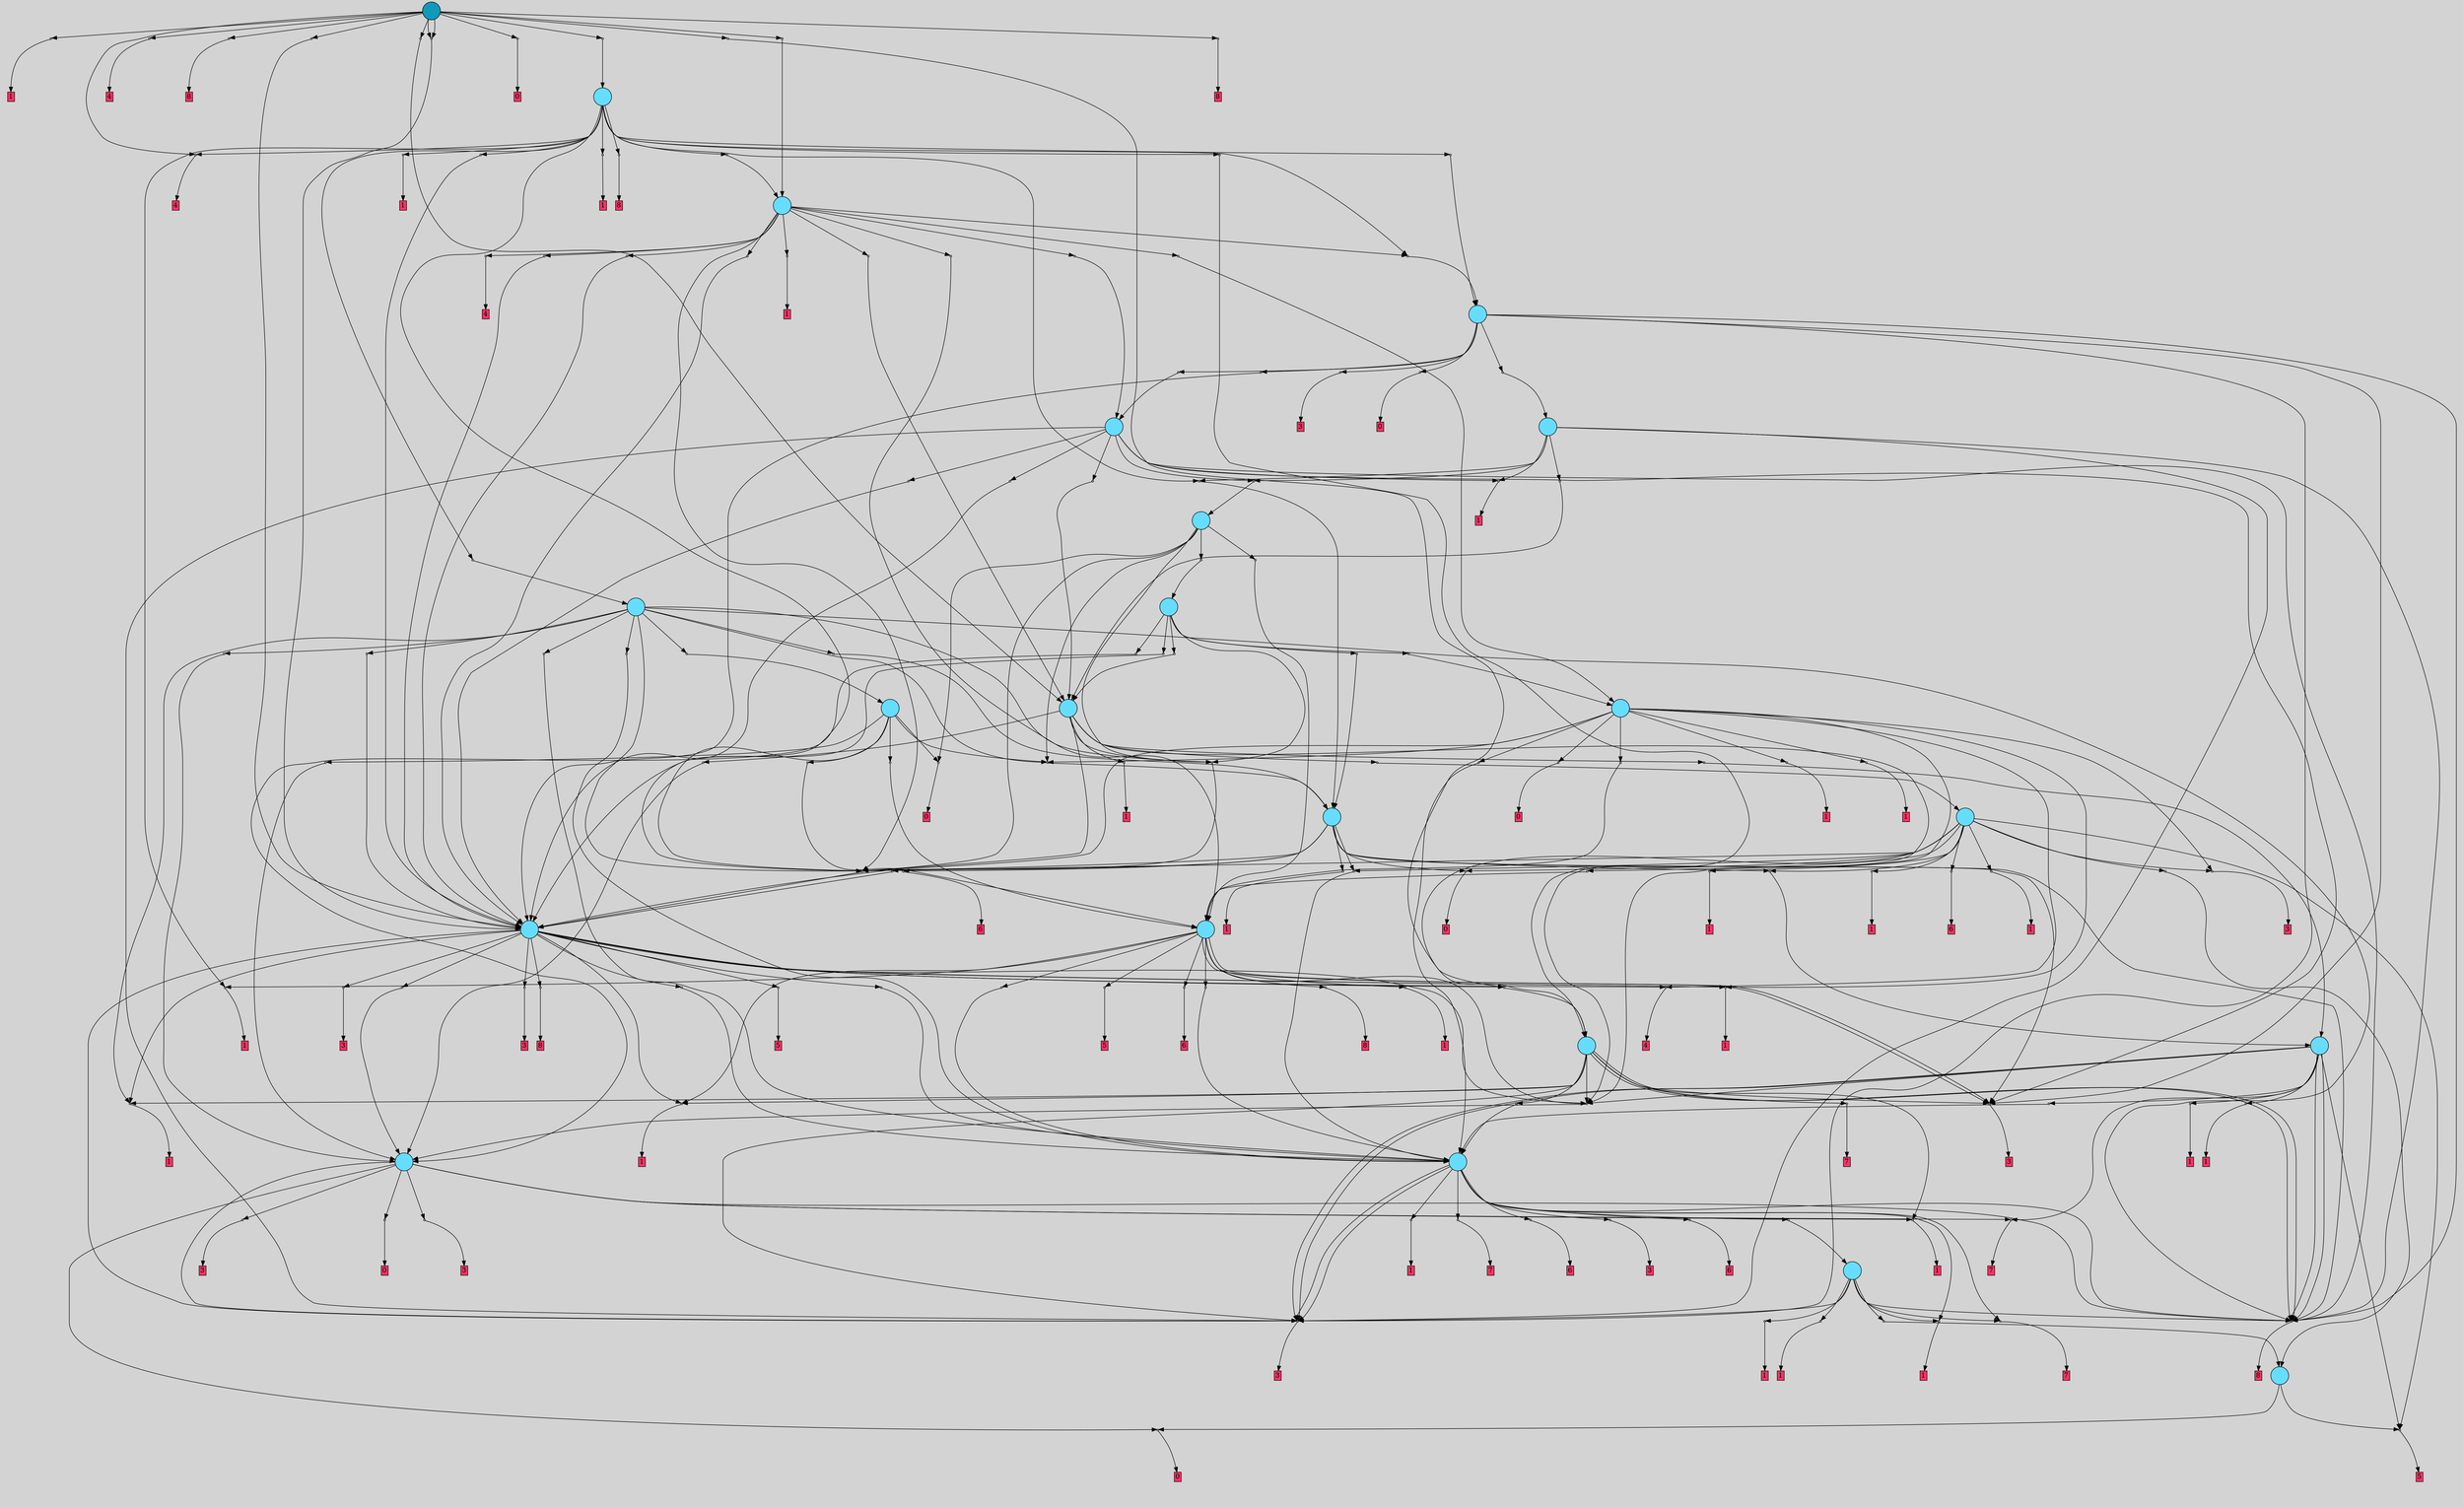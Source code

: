 // File exported with GEGELATI v1.3.1
// On the 2024-07-13 19:12:41
// With the MARL::MarlTPGGraphDotExporter
digraph{
	graph[pad = "0.212, 0.055" bgcolor = lightgray]
	node[shape=circle style = filled label = ""]
		T127 [fillcolor="#66ddff"]
		T748 [fillcolor="#66ddff"]
		T769 [fillcolor="#66ddff"]
		T793 [fillcolor="#66ddff"]
		T804 [fillcolor="#66ddff"]
		T813 [fillcolor="#66ddff"]
		T853 [fillcolor="#66ddff"]
		T870 [fillcolor="#66ddff"]
		T913 [fillcolor="#66ddff"]
		T948 [fillcolor="#66ddff"]
		T978 [fillcolor="#66ddff"]
		T984 [fillcolor="#66ddff"]
		T1016 [fillcolor="#66ddff"]
		T1029 [fillcolor="#66ddff"]
		T1044 [fillcolor="#66ddff"]
		T1056 [fillcolor="#66ddff"]
		T1106 [fillcolor="#66ddff"]
		T1109 [fillcolor="#66ddff"]
		T1211 [fillcolor="#66ddff"]
		T1430 [fillcolor="#66ddff"]
		T1553 [fillcolor="#66ddff"]
		T1591 [fillcolor="#1199bb"]
		P26684 [fillcolor="#cccccc" shape=point] //
		I26684 [shape=box style=invis label="1|6&2|5#0|2&#92;n2|7&3|5#0|3&#92;n3|2&4|7#0|5&#92;n6|5&1|0#4|6&#92;n0|4&4|5#3|0&#92;n1|1&3|4#0|4&#92;n0|6&3|4#1|4&#92;n"]
		P26684 -> I26684[style=invis]
		A13916 [fillcolor="#ff3366" shape=box margin=0.03 width=0 height=0 label="0"]
		T127 -> P26684 -> A13916
		P26685 [fillcolor="#cccccc" shape=point] //
		I26685 [shape=box style=invis label="6|2&4|0#1|0&#92;n4|7&3|3#2|3&#92;n3|0&3|5#1|2&#92;n0|2&1|2#3|0&#92;n3|7&0|2#4|4&#92;n7|0&1|1#4|3&#92;n0|7&3|5#4|1&#92;n"]
		P26685 -> I26685[style=invis]
		A13917 [fillcolor="#ff3366" shape=box margin=0.03 width=0 height=0 label="5"]
		T127 -> P26685 -> A13917
		P26686 [fillcolor="#cccccc" shape=point] //
		I26686 [shape=box style=invis label="8|3&4|1#2|3&#92;n7|7&4|7#0|2&#92;n1|5&1|6#1|4&#92;n4|7&0|2#3|6&#92;n6|6&2|6#2|4&#92;n3|6&3|4#2|2&#92;n1|0&1|7#1|6&#92;n3|3&0|1#1|3&#92;n"]
		P26686 -> I26686[style=invis]
		A13918 [fillcolor="#ff3366" shape=box margin=0.03 width=0 height=0 label="7"]
		T748 -> P26686 -> A13918
		P26687 [fillcolor="#cccccc" shape=point] //
		I26687 [shape=box style=invis label="8|7&2|4#3|7&#92;n5|7&4|1#4|2&#92;n7|2&4|1#4|4&#92;n8|1&1|2#3|4&#92;n4|5&0|1#3|4&#92;n8|0&2|1#3|6&#92;n5|3&3|1#0|7&#92;n5|3&3|0#0|4&#92;n8|4&2|5#4|1&#92;n"]
		P26687 -> I26687[style=invis]
		A13919 [fillcolor="#ff3366" shape=box margin=0.03 width=0 height=0 label="8"]
		T748 -> P26687 -> A13919
		T748 -> P26684
		P26688 [fillcolor="#cccccc" shape=point] //
		I26688 [shape=box style=invis label="2|4&1|2#2|0&#92;n8|4&0|2#2|7&#92;n6|0&2|0#3|7&#92;n3|1&4|5#4|4&#92;n4|3&1|6#3|5&#92;n"]
		P26688 -> I26688[style=invis]
		A13920 [fillcolor="#ff3366" shape=box margin=0.03 width=0 height=0 label="3"]
		T748 -> P26688 -> A13920
		P26689 [fillcolor="#cccccc" shape=point] //
		I26689 [shape=box style=invis label="1|1&0|2#1|2&#92;n1|2&4|3#0|1&#92;n4|4&1|5#1|2&#92;n7|0&1|2#3|2&#92;n4|4&0|6#2|7&#92;n"]
		P26689 -> I26689[style=invis]
		A13921 [fillcolor="#ff3366" shape=box margin=0.03 width=0 height=0 label="1"]
		T748 -> P26689 -> A13921
		P26690 [fillcolor="#cccccc" shape=point] //
		I26690 [shape=box style=invis label="8|1&2|5#1|4&#92;n1|5&0|2#4|4&#92;n3|0&0|1#4|0&#92;n"]
		P26690 -> I26690[style=invis]
		A13922 [fillcolor="#ff3366" shape=box margin=0.03 width=0 height=0 label="3"]
		T748 -> P26690 -> A13922
		P26691 [fillcolor="#cccccc" shape=point] //
		I26691 [shape=box style=invis label="7|2&4|6#0|6&#92;n1|2&2|3#4|6&#92;n7|0&4|1#4|1&#92;n0|7&3|1#3|0&#92;n7|4&1|2#4|4&#92;n0|7&1|6#0|3&#92;n"]
		P26691 -> I26691[style=invis]
		A13923 [fillcolor="#ff3366" shape=box margin=0.03 width=0 height=0 label="0"]
		T748 -> P26691 -> A13923
		P26692 [fillcolor="#cccccc" shape=point] //
		I26692 [shape=box style=invis label="5|1&2|1#0|2&#92;n7|0&3|2#4|5&#92;n7|2&2|5#4|0&#92;n"]
		P26692 -> I26692[style=invis]
		A13924 [fillcolor="#ff3366" shape=box margin=0.03 width=0 height=0 label="3"]
		T748 -> P26692 -> A13924
		T769 -> P26687
		P26693 [fillcolor="#cccccc" shape=point] //
		I26693 [shape=box style=invis label="0|5&3|0#4|0&#92;n8|3&4|1#2|3&#92;n3|3&0|1#1|3&#92;n1|5&1|6#1|4&#92;n4|7&0|2#3|6&#92;n6|6&2|6#2|4&#92;n3|6&3|4#2|2&#92;n1|0&1|7#3|6&#92;n7|7&4|7#0|2&#92;n"]
		P26693 -> I26693[style=invis]
		A13925 [fillcolor="#ff3366" shape=box margin=0.03 width=0 height=0 label="7"]
		T769 -> P26693 -> A13925
		P26694 [fillcolor="#cccccc" shape=point] //
		I26694 [shape=box style=invis label="1|1&0|2#1|2&#92;n1|2&4|3#0|1&#92;n2|4&1|5#1|2&#92;n4|4&0|6#2|7&#92;n7|0&1|2#3|2&#92;n"]
		P26694 -> I26694[style=invis]
		A13926 [fillcolor="#ff3366" shape=box margin=0.03 width=0 height=0 label="1"]
		T769 -> P26694 -> A13926
		T769 -> P26690
		P26695 [fillcolor="#cccccc" shape=point] //
		I26695 [shape=box style=invis label="2|5&1|7#0|4&#92;n6|3&2|4#4|2&#92;n1|7&3|0#3|0&#92;n1|0&2|6#3|7&#92;n"]
		P26695 -> I26695[style=invis]
		A13927 [fillcolor="#ff3366" shape=box margin=0.03 width=0 height=0 label="1"]
		T769 -> P26695 -> A13927
		P26696 [fillcolor="#cccccc" shape=point] //
		I26696 [shape=box style=invis label="7|4&2|4#2|0&#92;n0|0&0|6#0|4&#92;n"]
		P26696 -> I26696[style=invis]
		A13928 [fillcolor="#ff3366" shape=box margin=0.03 width=0 height=0 label="1"]
		T769 -> P26696 -> A13928
		P26697 [fillcolor="#cccccc" shape=point] //
		I26697 [shape=box style=invis label="5|1&2|1#4|7&#92;n6|5&3|3#4|5&#92;n0|6&2|6#2|4&#92;n7|0&2|4#0|1&#92;n0|0&1|1#2|2&#92;n2|6&1|0#3|7&#92;n3|1&2|3#4|4&#92;n0|5&1|6#1|5&#92;n8|5&0|6#3|0&#92;n"]
		P26697 -> I26697[style=invis]
		T769 -> P26697 -> T127
		T793 -> P26687
		T793 -> P26690
		P26698 [fillcolor="#cccccc" shape=point] //
		I26698 [shape=box style=invis label="2|5&1|7#0|4&#92;n0|3&3|6#4|6&#92;n1|0&2|6#3|7&#92;n2|0&1|2#2|0&#92;n"]
		P26698 -> I26698[style=invis]
		A13929 [fillcolor="#ff3366" shape=box margin=0.03 width=0 height=0 label="1"]
		T793 -> P26698 -> A13929
		P26699 [fillcolor="#cccccc" shape=point] //
		I26699 [shape=box style=invis label="8|4&4|1#2|3&#92;n7|7&4|7#0|2&#92;n4|7&0|2#3|6&#92;n2|6&3|4#2|2&#92;n1|0&1|7#1|6&#92;n6|6&2|6#2|4&#92;n3|3&0|1#1|3&#92;n"]
		P26699 -> I26699[style=invis]
		A13930 [fillcolor="#ff3366" shape=box margin=0.03 width=0 height=0 label="7"]
		T793 -> P26699 -> A13930
		P26700 [fillcolor="#cccccc" shape=point] //
		I26700 [shape=box style=invis label="1|0&0|5#4|5&#92;n3|7&2|5#1|5&#92;n"]
		P26700 -> I26700[style=invis]
		T793 -> P26700 -> T769
		P26701 [fillcolor="#cccccc" shape=point] //
		I26701 [shape=box style=invis label="0|4&1|1#2|2&#92;n3|5&3|7#1|3&#92;n6|4&4|7#4|7&#92;n5|0&3|6#2|1&#92;n6|1&2|5#4|1&#92;n6|6&4|3#1|6&#92;n5|1&2|1#4|7&#92;n"]
		P26701 -> I26701[style=invis]
		A13931 [fillcolor="#ff3366" shape=box margin=0.03 width=0 height=0 label="6"]
		T793 -> P26701 -> A13931
		P26702 [fillcolor="#cccccc" shape=point] //
		I26702 [shape=box style=invis label="3|0&2|4#1|3&#92;n8|6&3|5#4|5&#92;n"]
		P26702 -> I26702[style=invis]
		A13932 [fillcolor="#ff3366" shape=box margin=0.03 width=0 height=0 label="3"]
		T793 -> P26702 -> A13932
		T793 -> P26693
		T793 -> P26690
		T793 -> P26694
		P26703 [fillcolor="#cccccc" shape=point] //
		I26703 [shape=box style=invis label="0|4&1|1#2|2&#92;n3|5&3|7#1|3&#92;n6|4&4|7#4|7&#92;n6|6&4|3#1|6&#92;n6|1&2|4#4|1&#92;n5|0&3|6#2|1&#92;n5|1&2|1#4|7&#92;n"]
		P26703 -> I26703[style=invis]
		A13933 [fillcolor="#ff3366" shape=box margin=0.03 width=0 height=0 label="6"]
		T793 -> P26703 -> A13933
		P26704 [fillcolor="#cccccc" shape=point] //
		I26704 [shape=box style=invis label="8|1&2|5#1|4&#92;n1|5&0|2#4|4&#92;n5|0&4|1#2|6&#92;n3|0&0|1#2|0&#92;n"]
		P26704 -> I26704[style=invis]
		A13934 [fillcolor="#ff3366" shape=box margin=0.03 width=0 height=0 label="3"]
		T804 -> P26704 -> A13934
		P26705 [fillcolor="#cccccc" shape=point] //
		I26705 [shape=box style=invis label="0|0&3|6#0|4&#92;n"]
		P26705 -> I26705[style=invis]
		A13935 [fillcolor="#ff3366" shape=box margin=0.03 width=0 height=0 label="1"]
		T804 -> P26705 -> A13935
		P26706 [fillcolor="#cccccc" shape=point] //
		I26706 [shape=box style=invis label="1|0&1|7#1|6&#92;n7|7&4|7#0|2&#92;n2|3&2|3#4|1&#92;n4|7&0|2#3|6&#92;n6|6&2|6#2|4&#92;n8|3&4|1#3|3&#92;n1|5&1|6#1|4&#92;n3|2&3|4#2|2&#92;n7|0&2|4#2|1&#92;n3|3&2|1#1|3&#92;n"]
		P26706 -> I26706[style=invis]
		A13936 [fillcolor="#ff3366" shape=box margin=0.03 width=0 height=0 label="7"]
		T804 -> P26706 -> A13936
		P26707 [fillcolor="#cccccc" shape=point] //
		I26707 [shape=box style=invis label="1|0&0|5#4|6&#92;n2|1&0|1#0|3&#92;n"]
		P26707 -> I26707[style=invis]
		T804 -> P26707 -> T748
		T804 -> P26690
		P26708 [fillcolor="#cccccc" shape=point] //
		I26708 [shape=box style=invis label="5|7&4|1#4|2&#92;n8|5&2|4#0|7&#92;n2|7&0|3#0|4&#92;n4|5&0|1#3|1&#92;n8|2&3|7#4|2&#92;n3|3&3|1#0|7&#92;n1|4&2|1#4|3&#92;n4|0&4|3#1|1&#92;n"]
		P26708 -> I26708[style=invis]
		T804 -> P26708 -> T793
		T804 -> P26687
		P26709 [fillcolor="#cccccc" shape=point] //
		I26709 [shape=box style=invis label="3|5&4|6#0|7&#92;n0|0&2|0#2|5&#92;n1|5&4|3#1|3&#92;n"]
		P26709 -> I26709[style=invis]
		A13937 [fillcolor="#ff3366" shape=box margin=0.03 width=0 height=0 label="1"]
		T804 -> P26709 -> A13937
		T804 -> P26689
		T804 -> P26687
		T813 -> P26687
		T813 -> P26690
		P26710 [fillcolor="#cccccc" shape=point] //
		I26710 [shape=box style=invis label="0|0&4|6#0|4&#92;n"]
		P26710 -> I26710[style=invis]
		A13938 [fillcolor="#ff3366" shape=box margin=0.03 width=0 height=0 label="1"]
		T813 -> P26710 -> A13938
		T813 -> P26686
		T813 -> P26707
		T813 -> P26690
		P26711 [fillcolor="#cccccc" shape=point] //
		I26711 [shape=box style=invis label="4|5&0|1#3|1&#92;n8|7&2|5#0|7&#92;n2|7&0|3#0|4&#92;n1|2&4|1#4|4&#92;n5|7&4|1#4|2&#92;n1|4&2|1#0|3&#92;n4|0&4|3#1|1&#92;n3|3&3|1#0|7&#92;n"]
		P26711 -> I26711[style=invis]
		T813 -> P26711 -> T793
		T813 -> P26687
		P26712 [fillcolor="#cccccc" shape=point] //
		I26712 [shape=box style=invis label="8|1&1|7#3|4&#92;n3|5&4|6#0|7&#92;n0|0&2|0#2|5&#92;n"]
		P26712 -> I26712[style=invis]
		A13939 [fillcolor="#ff3366" shape=box margin=0.03 width=0 height=0 label="1"]
		T813 -> P26712 -> A13939
		T813 -> P26685
		P26713 [fillcolor="#cccccc" shape=point] //
		I26713 [shape=box style=invis label="8|7&1|4#3|7&#92;n5|7&4|1#4|2&#92;n7|2&4|4#4|4&#92;n4|3&0|1#3|4&#92;n8|0&2|1#3|6&#92;n8|4&2|5#3|1&#92;n5|3&3|0#0|4&#92;n3|0&2|4#0|6&#92;n"]
		P26713 -> I26713[style=invis]
		A13940 [fillcolor="#ff3366" shape=box margin=0.03 width=0 height=0 label="8"]
		T853 -> P26713 -> A13940
		T853 -> P26707
		P26714 [fillcolor="#cccccc" shape=point] //
		I26714 [shape=box style=invis label="3|5&4|6#0|7&#92;n8|1&1|7#3|4&#92;n0|0&2|0#0|5&#92;n"]
		P26714 -> I26714[style=invis]
		A13941 [fillcolor="#ff3366" shape=box margin=0.03 width=0 height=0 label="1"]
		T853 -> P26714 -> A13941
		P26715 [fillcolor="#cccccc" shape=point] //
		I26715 [shape=box style=invis label="6|2&4|0#1|0&#92;n4|3&3|3#2|3&#92;n0|7&3|5#4|1&#92;n7|0&3|1#4|3&#92;n0|2&1|2#3|0&#92;n"]
		P26715 -> I26715[style=invis]
		A13942 [fillcolor="#ff3366" shape=box margin=0.03 width=0 height=0 label="5"]
		T853 -> P26715 -> A13942
		P26716 [fillcolor="#cccccc" shape=point] //
		I26716 [shape=box style=invis label="1|4&2|1#4|3&#92;n1|2&4|1#3|4&#92;n2|3&3|7#0|7&#92;n2|7&0|3#0|4&#92;n4|5&0|5#3|4&#92;n4|0&4|3#1|1&#92;n4|0&4|1#4|2&#92;n3|3&3|2#0|1&#92;n4|5&0|1#3|1&#92;n"]
		P26716 -> I26716[style=invis]
		T853 -> P26716 -> T793
		P26717 [fillcolor="#cccccc" shape=point] //
		I26717 [shape=box style=invis label="8|1&0|7#4|5&#92;n6|0&3|6#0|4&#92;n"]
		P26717 -> I26717[style=invis]
		A13943 [fillcolor="#ff3366" shape=box margin=0.03 width=0 height=0 label="1"]
		T853 -> P26717 -> A13943
		P26718 [fillcolor="#cccccc" shape=point] //
		I26718 [shape=box style=invis label="7|2&4|1#4|4&#92;n3|6&1|2#3|6&#92;n0|3&3|6#4|3&#92;n8|0&2|2#3|3&#92;n2|3&2|4#3|7&#92;n2|0&4|4#2|7&#92;n5|4&2|0#0|4&#92;n"]
		P26718 -> I26718[style=invis]
		A13944 [fillcolor="#ff3366" shape=box margin=0.03 width=0 height=0 label="6"]
		T853 -> P26718 -> A13944
		T853 -> P26704
		T853 -> P26705
		P26719 [fillcolor="#cccccc" shape=point] //
		I26719 [shape=box style=invis label="4|5&0|1#3|1&#92;n8|7&2|5#0|7&#92;n2|7&0|3#0|4&#92;n1|2&4|1#4|4&#92;n5|7&4|1#4|2&#92;n1|4&2|1#4|3&#92;n3|3&3|1#0|7&#92;n4|0&4|3#1|1&#92;n"]
		P26719 -> I26719[style=invis]
		T853 -> P26719 -> T793
		T853 -> P26704
		P26720 [fillcolor="#cccccc" shape=point] //
		I26720 [shape=box style=invis label="3|0&0|1#2|0&#92;n1|5&0|2#4|4&#92;n5|0&4|1#2|6&#92;n8|7&2|5#1|4&#92;n"]
		P26720 -> I26720[style=invis]
		A13945 [fillcolor="#ff3366" shape=box margin=0.03 width=0 height=0 label="3"]
		T870 -> P26720 -> A13945
		T870 -> P26707
		P26721 [fillcolor="#cccccc" shape=point] //
		I26721 [shape=box style=invis label="5|7&4|1#4|2&#92;n8|5&2|4#0|7&#92;n2|7&0|3#0|4&#92;n4|0&4|3#1|1&#92;n8|2&3|7#4|2&#92;n3|1&3|1#0|7&#92;n1|4&2|1#4|3&#92;n4|5&0|1#3|1&#92;n"]
		P26721 -> I26721[style=invis]
		T870 -> P26721 -> T793
		P26722 [fillcolor="#cccccc" shape=point] //
		I26722 [shape=box style=invis label="4|0&4|5#3|2&#92;n3|5&1|5#3|4&#92;n7|1&2|5#3|4&#92;n3|4&2|3#1|1&#92;n7|3&3|0#1|7&#92;n6|4&4|6#3|7&#92;n5|1&2|7#1|1&#92;n2|0&1|6#2|5&#92;n4|0&4|5#4|6&#92;n6|4&1|0#2|3&#92;n"]
		P26722 -> I26722[style=invis]
		A13946 [fillcolor="#ff3366" shape=box margin=0.03 width=0 height=0 label="8"]
		T870 -> P26722 -> A13946
		T870 -> P26709
		P26723 [fillcolor="#cccccc" shape=point] //
		I26723 [shape=box style=invis label="2|2&2|1#3|3&#92;n1|1&0|2#1|2&#92;n3|7&1|6#2|2&#92;n4|4&0|6#4|7&#92;n1|2&4|3#0|1&#92;n4|3&0|4#3|7&#92;n"]
		P26723 -> I26723[style=invis]
		A13947 [fillcolor="#ff3366" shape=box margin=0.03 width=0 height=0 label="4"]
		T870 -> P26723 -> A13947
		P26724 [fillcolor="#cccccc" shape=point] //
		I26724 [shape=box style=invis label="1|0&2|6#3|7&#92;n6|3&2|0#4|2&#92;n2|5&1|7#0|4&#92;n"]
		P26724 -> I26724[style=invis]
		A13948 [fillcolor="#ff3366" shape=box margin=0.03 width=0 height=0 label="1"]
		T870 -> P26724 -> A13948
		P26725 [fillcolor="#cccccc" shape=point] //
		I26725 [shape=box style=invis label="8|7&2|5#0|7&#92;n4|0&4|1#1|7&#92;n1|4&0|1#4|3&#92;n2|2&3|1#1|1&#92;n5|3&1|7#1|7&#92;n8|7&4|1#4|7&#92;n1|2&4|1#4|4&#92;n3|3&3|0#0|7&#92;n"]
		P26725 -> I26725[style=invis]
		A13949 [fillcolor="#ff3366" shape=box margin=0.03 width=0 height=0 label="5"]
		T870 -> P26725 -> A13949
		T870 -> P26705
		P26726 [fillcolor="#cccccc" shape=point] //
		I26726 [shape=box style=invis label="5|7&4|1#3|1&#92;n4|0&4|3#1|1&#92;n8|3&3|0#0|7&#92;n1|4&2|1#4|3&#92;n8|1&3|7#4|2&#92;n6|0&3|4#3|6&#92;n5|7&0|3#1|4&#92;n8|3&4|2#0|5&#92;n6|1&2|3#4|1&#92;n1|5&0|1#3|4&#92;n"]
		P26726 -> I26726[style=invis]
		T870 -> P26726 -> T793
		P26727 [fillcolor="#cccccc" shape=point] //
		I26727 [shape=box style=invis label="2|7&0|0#2|5&#92;n1|0&0|0#2|7&#92;n4|7&2|3#1|5&#92;n5|1&1|5#2|6&#92;n"]
		P26727 -> I26727[style=invis]
		T870 -> P26727 -> T804
		P26728 [fillcolor="#cccccc" shape=point] //
		I26728 [shape=box style=invis label="2|4&1|2#2|0&#92;n4|3&1|6#3|5&#92;n6|4&2|0#3|7&#92;n3|1&4|5#4|4&#92;n0|0&0|6#4|3&#92;n8|4&0|2#2|7&#92;n"]
		P26728 -> I26728[style=invis]
		A13950 [fillcolor="#ff3366" shape=box margin=0.03 width=0 height=0 label="3"]
		T870 -> P26728 -> A13950
		T870 -> P26724
		P26729 [fillcolor="#cccccc" shape=point] //
		I26729 [shape=box style=invis label="1|7&0|1#2|7&#92;n4|0&2|5#4|2&#92;n"]
		P26729 -> I26729[style=invis]
		T870 -> P26729 -> T748
		T870 -> P26690
		P26730 [fillcolor="#cccccc" shape=point] //
		I26730 [shape=box style=invis label="2|4&0|1#0|3&#92;n1|0&1|6#1|3&#92;n8|3&4|1#2|5&#92;n"]
		P26730 -> I26730[style=invis]
		A13951 [fillcolor="#ff3366" shape=box margin=0.03 width=0 height=0 label="0"]
		T913 -> P26730 -> A13951
		P26731 [fillcolor="#cccccc" shape=point] //
		I26731 [shape=box style=invis label="7|0&0|6#1|0&#92;n3|1&2|7#0|4&#92;n5|3&1|5#4|2&#92;n8|3&3|7#0|4&#92;n"]
		P26731 -> I26731[style=invis]
		T913 -> P26731 -> T853
		P26732 [fillcolor="#cccccc" shape=point] //
		I26732 [shape=box style=invis label="4|3&3|3#2|3&#92;n0|2&1|2#3|0&#92;n2|4&2|7#2|5&#92;n7|0&3|1#1|3&#92;n8|7&0|5#2|7&#92;n"]
		P26732 -> I26732[style=invis]
		T913 -> P26732 -> T127
		P26733 [fillcolor="#cccccc" shape=point] //
		I26733 [shape=box style=invis label="6|0&3|6#0|3&#92;n8|1&0|7#4|5&#92;n"]
		P26733 -> I26733[style=invis]
		A13952 [fillcolor="#ff3366" shape=box margin=0.03 width=0 height=0 label="1"]
		T913 -> P26733 -> A13952
		P26734 [fillcolor="#cccccc" shape=point] //
		I26734 [shape=box style=invis label="1|5&1|2#1|3&#92;n2|0&2|7#2|2&#92;n2|1&2|1#1|1&#92;n8|4&4|7#2|2&#92;n"]
		P26734 -> I26734[style=invis]
		T913 -> P26734 -> T870
		P26735 [fillcolor="#cccccc" shape=point] //
		I26735 [shape=box style=invis label="4|5&0|1#3|1&#92;n1|2&4|1#4|7&#92;n4|0&4|3#1|1&#92;n5|0&3|4#4|4&#92;n1|3&2|1#0|3&#92;n2|7&0|3#0|4&#92;n6|0&4|1#1|2&#92;n3|3&3|1#0|7&#92;n"]
		P26735 -> I26735[style=invis]
		A13953 [fillcolor="#ff3366" shape=box margin=0.03 width=0 height=0 label="6"]
		T913 -> P26735 -> A13953
		P26736 [fillcolor="#cccccc" shape=point] //
		I26736 [shape=box style=invis label="0|0&2|1#0|7&#92;n5|3&4|7#1|5&#92;n0|6&3|0#1|2&#92;n2|5&2|0#2|5&#92;n5|6&1|3#1|5&#92;n4|1&0|6#2|2&#92;n3|6&3|2#1|3&#92;n2|3&3|2#0|1&#92;n8|4&2|0#4|7&#92;n"]
		P26736 -> I26736[style=invis]
		A13954 [fillcolor="#ff3366" shape=box margin=0.03 width=0 height=0 label="1"]
		T913 -> P26736 -> A13954
		P26737 [fillcolor="#cccccc" shape=point] //
		I26737 [shape=box style=invis label="6|5&1|4#2|3&#92;n1|0&0|5#4|6&#92;n"]
		P26737 -> I26737[style=invis]
		T913 -> P26737 -> T813
		P26738 [fillcolor="#cccccc" shape=point] //
		I26738 [shape=box style=invis label="0|0&0|6#4|3&#92;n4|3&1|6#3|5&#92;n6|4&2|5#3|7&#92;n3|1&4|5#4|4&#92;n2|4&1|2#2|0&#92;n"]
		P26738 -> I26738[style=invis]
		A13955 [fillcolor="#ff3366" shape=box margin=0.03 width=0 height=0 label="3"]
		T913 -> P26738 -> A13955
		P26739 [fillcolor="#cccccc" shape=point] //
		I26739 [shape=box style=invis label="3|3&3|2#0|1&#92;n4|2&3|2#2|3&#92;n1|4&2|2#4|3&#92;n2|7&0|4#0|4&#92;n5|4&0|5#1|2&#92;n7|0&0|1#4|2&#92;n0|5&1|2#1|6&#92;n7|7&3|4#1|6&#92;n6|4&3|3#4|0&#92;n4|7&3|0#3|1&#92;n"]
		P26739 -> I26739[style=invis]
		T913 -> P26739 -> T793
		T913 -> P26727
		T913 -> P26685
		P26740 [fillcolor="#cccccc" shape=point] //
		I26740 [shape=box style=invis label="8|1&1|7#3|4&#92;n5|6&1|0#3|4&#92;n3|5&4|6#0|7&#92;n0|0&2|0#2|4&#92;n"]
		P26740 -> I26740[style=invis]
		A13956 [fillcolor="#ff3366" shape=box margin=0.03 width=0 height=0 label="1"]
		T913 -> P26740 -> A13956
		T948 -> P26730
		P26741 [fillcolor="#cccccc" shape=point] //
		I26741 [shape=box style=invis label="1|5&1|2#1|3&#92;n5|1&1|0#0|6&#92;n2|0&2|7#2|2&#92;n4|1&2|1#1|1&#92;n8|4&4|7#2|2&#92;n"]
		P26741 -> I26741[style=invis]
		T948 -> P26741 -> T870
		P26742 [fillcolor="#cccccc" shape=point] //
		I26742 [shape=box style=invis label="2|7&0|3#0|4&#92;n1|2&4|1#4|7&#92;n4|0&2|3#1|1&#92;n5|0&3|4#4|4&#92;n1|3&2|1#0|3&#92;n4|5&0|1#3|1&#92;n3|3&3|1#0|7&#92;n"]
		P26742 -> I26742[style=invis]
		A13957 [fillcolor="#ff3366" shape=box margin=0.03 width=0 height=0 label="6"]
		T948 -> P26742 -> A13957
		T948 -> P26739
		T948 -> P26704
		T948 -> P26734
		P26743 [fillcolor="#cccccc" shape=point] //
		I26743 [shape=box style=invis label="2|2&1|7#0|4&#92;n1|0&2|6#3|7&#92;n"]
		P26743 -> I26743[style=invis]
		A13958 [fillcolor="#ff3366" shape=box margin=0.03 width=0 height=0 label="1"]
		T948 -> P26743 -> A13958
		T948 -> P26687
		T948 -> P26737
		P26744 [fillcolor="#cccccc" shape=point] //
		I26744 [shape=box style=invis label="3|5&4|6#0|7&#92;n2|3&3|3#2|3&#92;n0|0&2|0#2|5&#92;n"]
		P26744 -> I26744[style=invis]
		A13959 [fillcolor="#ff3366" shape=box margin=0.03 width=0 height=0 label="1"]
		T978 -> P26744 -> A13959
		P26745 [fillcolor="#cccccc" shape=point] //
		I26745 [shape=box style=invis label="3|0&0|7#4|0&#92;n2|0&2|0#2|2&#92;n2|1&2|1#0|1&#92;n"]
		P26745 -> I26745[style=invis]
		T978 -> P26745 -> T870
		P26746 [fillcolor="#cccccc" shape=point] //
		I26746 [shape=box style=invis label="3|0&0|0#4|6&#92;n6|1&2|2#0|1&#92;n"]
		P26746 -> I26746[style=invis]
		T978 -> P26746 -> T813
		P26747 [fillcolor="#cccccc" shape=point] //
		I26747 [shape=box style=invis label="5|5&1|7#3|4&#92;n3|0&1|0#0|4&#92;n1|5&4|2#4|4&#92;n8|1&2|7#1|6&#92;n"]
		P26747 -> I26747[style=invis]
		T978 -> P26747 -> T913
		P26748 [fillcolor="#cccccc" shape=point] //
		I26748 [shape=box style=invis label="1|5&0|2#4|4&#92;n2|1&4|2#1|0&#92;n7|3&3|1#3|5&#92;n3|0&0|1#2|0&#92;n8|1&2|5#1|4&#92;n"]
		P26748 -> I26748[style=invis]
		T978 -> P26748 -> T748
		T978 -> P26707
		T978 -> P26734
		P26749 [fillcolor="#cccccc" shape=point] //
		I26749 [shape=box style=invis label="4|3&0|7#2|1&#92;n2|0&4|1#1|6&#92;n"]
		P26749 -> I26749[style=invis]
		T984 -> P26749 -> T948
		T984 -> P26707
		P26750 [fillcolor="#cccccc" shape=point] //
		I26750 [shape=box style=invis label="1|0&1|5#0|6&#92;n5|4&0|7#1|5&#92;n3|4&3|4#0|1&#92;n5|4&3|3#1|2&#92;n"]
		P26750 -> I26750[style=invis]
		A13960 [fillcolor="#ff3366" shape=box margin=0.03 width=0 height=0 label="1"]
		T984 -> P26750 -> A13960
		T984 -> P26738
		P26751 [fillcolor="#cccccc" shape=point] //
		I26751 [shape=box style=invis label="5|3&2|0#2|2&#92;n6|0&0|3#2|2&#92;n8|2&2|2#0|4&#92;n"]
		P26751 -> I26751[style=invis]
		A13961 [fillcolor="#ff3366" shape=box margin=0.03 width=0 height=0 label="1"]
		T984 -> P26751 -> A13961
		P26752 [fillcolor="#cccccc" shape=point] //
		I26752 [shape=box style=invis label="4|5&0|1#3|1&#92;n1|1&4|1#4|4&#92;n8|7&2|5#0|7&#92;n2|7&0|3#0|4&#92;n4|4&3|5#0|4&#92;n1|4&2|1#0|3&#92;n5|7&4|1#4|2&#92;n3|4&3|1#0|7&#92;n"]
		P26752 -> I26752[style=invis]
		T984 -> P26752 -> T793
		T984 -> P26734
		P26753 [fillcolor="#cccccc" shape=point] //
		I26753 [shape=box style=invis label="0|6&4|1#4|1&#92;n7|0&0|7#0|2&#92;n"]
		P26753 -> I26753[style=invis]
		T984 -> P26753 -> T853
		P26754 [fillcolor="#cccccc" shape=point] //
		I26754 [shape=box style=invis label="2|4&0|0#0|3&#92;n1|0&2|0#3|5&#92;n8|3&4|1#2|5&#92;n"]
		P26754 -> I26754[style=invis]
		A13962 [fillcolor="#ff3366" shape=box margin=0.03 width=0 height=0 label="0"]
		T984 -> P26754 -> A13962
		T984 -> P26724
		T984 -> P26723
		T1016 -> P26749
		P26755 [fillcolor="#cccccc" shape=point] //
		I26755 [shape=box style=invis label="4|0&4|7#4|3&#92;n0|3&4|5#0|6&#92;n6|7&0|3#0|3&#92;n"]
		P26755 -> I26755[style=invis]
		T1016 -> P26755 -> T748
		T1016 -> P26734
		P26756 [fillcolor="#cccccc" shape=point] //
		I26756 [shape=box style=invis label="4|3&0|5#1|4&#92;n7|2&3|1#4|0&#92;n2|0&2|0#4|4&#92;n"]
		P26756 -> I26756[style=invis]
		T1016 -> P26756 -> T853
		P26757 [fillcolor="#cccccc" shape=point] //
		I26757 [shape=box style=invis label="4|2&3|1#0|0&#92;n6|2&1|3#1|5&#92;n2|1&4|7#2|6&#92;n6|4&2|5#3|7&#92;n3|4&4|1#4|2&#92;n0|1&2|4#0|4&#92;n6|0&2|2#2|0&#92;n2|3&2|7#3|0&#92;n6|3&1|0#4|5&#92;n"]
		P26757 -> I26757[style=invis]
		A13963 [fillcolor="#ff3366" shape=box margin=0.03 width=0 height=0 label="0"]
		T1016 -> P26757 -> A13963
		P26758 [fillcolor="#cccccc" shape=point] //
		I26758 [shape=box style=invis label="7|1&4|6#2|7&#92;n8|6&4|1#4|1&#92;n"]
		P26758 -> I26758[style=invis]
		T1016 -> P26758 -> T853
		P26759 [fillcolor="#cccccc" shape=point] //
		I26759 [shape=box style=invis label="6|2&0|7#2|1&#92;n2|0&4|1#1|6&#92;n"]
		P26759 -> I26759[style=invis]
		T1029 -> P26759 -> T948
		P26760 [fillcolor="#cccccc" shape=point] //
		I26760 [shape=box style=invis label="8|4&4|0#2|2&#92;n8|4&2|3#0|2&#92;n2|1&4|1#1|1&#92;n1|0&1|6#0|0&#92;n1|5&1|2#1|4&#92;n"]
		P26760 -> I26760[style=invis]
		T1029 -> P26760 -> T870
		P26761 [fillcolor="#cccccc" shape=point] //
		I26761 [shape=box style=invis label="2|1&2|1#0|1&#92;n8|0&0|7#4|0&#92;n"]
		P26761 -> I26761[style=invis]
		T1029 -> P26761 -> T978
		T1029 -> P26745
		P26762 [fillcolor="#cccccc" shape=point] //
		I26762 [shape=box style=invis label="7|0&4|0#4|7&#92;n5|3&1|0#2|5&#92;n"]
		P26762 -> I26762[style=invis]
		T1029 -> P26762 -> T984
		P26763 [fillcolor="#cccccc" shape=point] //
		I26763 [shape=box style=invis label="1|5&0|2#4|4&#92;n1|3&3|1#3|5&#92;n3|0&2|1#2|0&#92;n8|1&2|5#1|4&#92;n"]
		P26763 -> I26763[style=invis]
		T1029 -> P26763 -> T748
		T1044 -> P26745
		P26764 [fillcolor="#cccccc" shape=point] //
		I26764 [shape=box style=invis label="7|0&0|7#0|2&#92;n0|4&4|1#4|1&#92;n"]
		P26764 -> I26764[style=invis]
		T1044 -> P26764 -> T853
		P26765 [fillcolor="#cccccc" shape=point] //
		I26765 [shape=box style=invis label="2|7&2|3#3|6&#92;n3|5&1|5#3|7&#92;n8|4&4|6#0|3&#92;n3|4&2|7#1|1&#92;n3|0&2|6#4|6&#92;n1|2&1|3#2|4&#92;n8|2&3|5#4|7&#92;n"]
		P26765 -> I26765[style=invis]
		T1044 -> P26765 -> T1029
		T1044 -> P26734
		T1044 -> P26749
		T1044 -> P26757
		T1056 -> P26745
		T1056 -> P26734
		P26766 [fillcolor="#cccccc" shape=point] //
		I26766 [shape=box style=invis label="5|7&4|3#4|2&#92;n8|4&2|1#0|3&#92;n7|4&4|3#1|7&#92;n7|0&3|1#1|2&#92;n3|2&3|1#0|7&#92;n4|5&0|1#0|1&#92;n"]
		P26766 -> I26766[style=invis]
		T1056 -> P26766 -> T793
		T1056 -> P26749
		P26767 [fillcolor="#cccccc" shape=point] //
		I26767 [shape=box style=invis label="2|1&0|1#0|3&#92;n1|0&0|5#4|7&#92;n"]
		P26767 -> I26767[style=invis]
		T1056 -> P26767 -> T748
		P26768 [fillcolor="#cccccc" shape=point] //
		I26768 [shape=box style=invis label="5|4&4|0#3|4&#92;n4|4&4|2#4|2&#92;n1|7&1|2#1|3&#92;n1|0&0|7#4|0&#92;n5|5&2|0#2|6&#92;n5|3&1|3#4|1&#92;n"]
		P26768 -> I26768[style=invis]
		T1056 -> P26768 -> T1016
		P26769 [fillcolor="#cccccc" shape=point] //
		I26769 [shape=box style=invis label="8|4&4|2#0|6&#92;n4|5&0|1#3|1&#92;n8|7&2|5#0|7&#92;n2|7&0|3#0|4&#92;n5|7&4|1#4|2&#92;n1|2&4|1#4|4&#92;n1|4&2|1#0|3&#92;n4|0&4|3#1|1&#92;n3|3&3|1#0|4&#92;n"]
		P26769 -> I26769[style=invis]
		T1056 -> P26769 -> T793
		P26770 [fillcolor="#cccccc" shape=point] //
		I26770 [shape=box style=invis label="1|1&1|2#0|3&#92;n1|0&3|5#3|1&#92;n"]
		P26770 -> I26770[style=invis]
		T1056 -> P26770 -> T870
		T1056 -> P26687
		P26771 [fillcolor="#cccccc" shape=point] //
		I26771 [shape=box style=invis label="8|5&3|3#0|3&#92;n6|4&4|3#2|6&#92;n8|0&0|6#1|2&#92;n4|4&2|0#2|2&#92;n8|6&1|5#4|6&#92;n"]
		P26771 -> I26771[style=invis]
		T1056 -> P26771 -> T948
		T1056 -> P26709
		P26772 [fillcolor="#cccccc" shape=point] //
		I26772 [shape=box style=invis label="2|1&2|1#0|1&#92;n8|0&0|7#2|0&#92;n5|4&2|6#1|6&#92;n"]
		P26772 -> I26772[style=invis]
		T1106 -> P26772 -> T978
		P26773 [fillcolor="#cccccc" shape=point] //
		I26773 [shape=box style=invis label="1|3&1|4#2|2&#92;n0|1&3|7#0|3&#92;n6|0&0|3#2|0&#92;n0|0&2|4#2|6&#92;n7|7&0|2#3|3&#92;n"]
		P26773 -> I26773[style=invis]
		T1106 -> P26773 -> T1044
		P26774 [fillcolor="#cccccc" shape=point] //
		I26774 [shape=box style=invis label="0|0&3|6#0|4&#92;n8|4&0|2#2|6&#92;n3|0&4|5#1|0&#92;n"]
		P26774 -> I26774[style=invis]
		A13964 [fillcolor="#ff3366" shape=box margin=0.03 width=0 height=0 label="1"]
		T1106 -> P26774 -> A13964
		T1106 -> P26690
		P26775 [fillcolor="#cccccc" shape=point] //
		I26775 [shape=box style=invis label="1|7&1|1#3|2&#92;n0|0&1|4#0|7&#92;n0|1&3|3#4|0&#92;n2|1&2|1#0|1&#92;n3|0&0|7#4|0&#92;n"]
		P26775 -> I26775[style=invis]
		T1106 -> P26775 -> T870
		P26776 [fillcolor="#cccccc" shape=point] //
		I26776 [shape=box style=invis label="5|5&0|5#3|7&#92;n6|0&3|2#1|4&#92;n3|0&0|7#1|0&#92;n"]
		P26776 -> I26776[style=invis]
		T1106 -> P26776 -> T870
		T1106 -> P26704
		T1106 -> P26687
		P26777 [fillcolor="#cccccc" shape=point] //
		I26777 [shape=box style=invis label="5|3&3|1#0|4&#92;n5|4&0|6#1|6&#92;n8|0&0|7#2|0&#92;n"]
		P26777 -> I26777[style=invis]
		T1109 -> P26777 -> T978
		T1109 -> P26773
		T1109 -> P26774
		T1109 -> P26687
		P26778 [fillcolor="#cccccc" shape=point] //
		I26778 [shape=box style=invis label="5|4&1|5#3|0&#92;n2|5&4|2#1|3&#92;n8|0&2|6#1|4&#92;n4|3&2|7#4|7&#92;n"]
		P26778 -> I26778[style=invis]
		T1109 -> P26778 -> T948
		T1109 -> P26690
		P26779 [fillcolor="#cccccc" shape=point] //
		I26779 [shape=box style=invis label="5|3&3|0#4|4&#92;n5|0&0|0#0|4&#92;n8|4&2|5#4|1&#92;n7|2&4|1#4|4&#92;n5|5&3|1#4|4&#92;n5|7&4|1#4|2&#92;n1|1&4|7#3|5&#92;n"]
		P26779 -> I26779[style=invis]
		T1211 -> P26779 -> T1109
		P26780 [fillcolor="#cccccc" shape=point] //
		I26780 [shape=box style=invis label="4|3&0|1#3|5&#92;n2|1&2|1#3|1&#92;n7|5&0|5#1|6&#92;n0|5&3|0#3|5&#92;n0|5&2|6#2|0&#92;n6|1&1|6#4|2&#92;n6|0&3|5#0|2&#92;n"]
		P26780 -> I26780[style=invis]
		T1211 -> P26780 -> T1106
		P26781 [fillcolor="#cccccc" shape=point] //
		I26781 [shape=box style=invis label="3|2&2|6#1|7&#92;n3|2&1|6#1|4&#92;n6|3&2|3#1|5&#92;n8|0&2|6#1|4&#92;n2|1&1|2#1|6&#92;n4|1&4|0#4|4&#92;n7|0&2|5#0|2&#92;n1|3&2|7#4|7&#92;n5|2&3|2#4|0&#92;n"]
		P26781 -> I26781[style=invis]
		A13965 [fillcolor="#ff3366" shape=box margin=0.03 width=0 height=0 label="3"]
		T1211 -> P26781 -> A13965
		T1211 -> P26704
		P26782 [fillcolor="#cccccc" shape=point] //
		I26782 [shape=box style=invis label="2|0&2|0#4|2&#92;n3|0&0|7#4|0&#92;n2|1&2|1#0|1&#92;n2|4&4|2#1|1&#92;n"]
		P26782 -> I26782[style=invis]
		T1211 -> P26782 -> T870
		T1211 -> P26687
		T1211 -> P26690
		P26783 [fillcolor="#cccccc" shape=point] //
		I26783 [shape=box style=invis label="3|4&0|1#4|0&#92;n1|5&0|2#4|4&#92;n1|2&2|0#4|7&#92;n"]
		P26783 -> I26783[style=invis]
		A13966 [fillcolor="#ff3366" shape=box margin=0.03 width=0 height=0 label="0"]
		T1211 -> P26783 -> A13966
		P26784 [fillcolor="#cccccc" shape=point] //
		I26784 [shape=box style=invis label="0|1&0|6#4|4&#92;n6|1&2|2#2|4&#92;n8|3&4|1#0|5&#92;n1|0&4|0#2|1&#92;n2|3&1|2#3|1&#92;n4|2&0|6#2|5&#92;n"]
		P26784 -> I26784[style=invis]
		T1430 -> P26784 -> T1211
		P26785 [fillcolor="#cccccc" shape=point] //
		I26785 [shape=box style=invis label="3|0&0|7#4|0&#92;n2|0&2|0#2|2&#92;n2|1&2|1#0|1&#92;n6|2&3|5#4|4&#92;n6|4&3|0#2|3&#92;n"]
		P26785 -> I26785[style=invis]
		T1430 -> P26785 -> T870
		P26786 [fillcolor="#cccccc" shape=point] //
		I26786 [shape=box style=invis label="8|4&1|5#1|3&#92;n7|3&0|3#2|1&#92;n7|6&0|0#1|2&#92;n0|0&3|5#2|0&#92;n4|1&3|2#2|4&#92;n8|6&3|7#0|2&#92;n5|4&2|4#3|7&#92;n"]
		P26786 -> I26786[style=invis]
		A13967 [fillcolor="#ff3366" shape=box margin=0.03 width=0 height=0 label="1"]
		T1430 -> P26786 -> A13967
		T1430 -> P26734
		P26787 [fillcolor="#cccccc" shape=point] //
		I26787 [shape=box style=invis label="8|0&2|6#1|0&#92;n"]
		P26787 -> I26787[style=invis]
		T1430 -> P26787 -> T978
		P26788 [fillcolor="#cccccc" shape=point] //
		I26788 [shape=box style=invis label="2|0&2|0#4|4&#92;n2|2&3|1#4|0&#92;n"]
		P26788 -> I26788[style=invis]
		T1430 -> P26788 -> T853
		P26789 [fillcolor="#cccccc" shape=point] //
		I26789 [shape=box style=invis label="3|0&1|1#4|0&#92;n5|5&2|1#4|1&#92;n"]
		P26789 -> I26789[style=invis]
		T1430 -> P26789 -> T984
		P26790 [fillcolor="#cccccc" shape=point] //
		I26790 [shape=box style=invis label="8|7&4|1#4|0&#92;n6|3&3|0#0|4&#92;n8|1&4|2#2|2&#92;n7|6&0|7#0|4&#92;n4|0&0|7#1|0&#92;n2|0&2|5#2|2&#92;n"]
		P26790 -> I26790[style=invis]
		T1430 -> P26790 -> T870
		P26791 [fillcolor="#cccccc" shape=point] //
		I26791 [shape=box style=invis label="3|0&0|7#4|5&#92;n2|1&2|1#0|1&#92;n6|4&3|0#2|3&#92;n2|0&2|0#2|2&#92;n"]
		P26791 -> I26791[style=invis]
		T1430 -> P26791 -> T870
		P26792 [fillcolor="#cccccc" shape=point] //
		I26792 [shape=box style=invis label="2|0&2|6#2|7&#92;n5|2&2|5#1|2&#92;n0|3&1|6#2|3&#92;n4|4&3|5#1|3&#92;n1|5&0|5#3|5&#92;n5|3&2|1#3|3&#92;n3|0&1|0#2|1&#92;n1|4&4|7#0|2&#92;n3|4&0|4#2|2&#92;n6|1&3|3#2|6&#92;n"]
		P26792 -> I26792[style=invis]
		A13968 [fillcolor="#ff3366" shape=box margin=0.03 width=0 height=0 label="4"]
		T1430 -> P26792 -> A13968
		P26793 [fillcolor="#cccccc" shape=point] //
		I26793 [shape=box style=invis label="3|0&1|7#4|0&#92;n0|2&4|7#2|0&#92;n0|4&2|6#2|4&#92;n2|1&2|1#0|1&#92;n4|0&3|2#0|5&#92;n"]
		P26793 -> I26793[style=invis]
		T1430 -> P26793 -> T1106
		P26794 [fillcolor="#cccccc" shape=point] //
		I26794 [shape=box style=invis label="6|4&0|5#2|0&#92;n3|3&4|5#2|1&#92;n3|1&2|0#3|7&#92;n8|1&4|6#1|3&#92;n8|0&1|5#4|3&#92;n"]
		P26794 -> I26794[style=invis]
		T1553 -> P26794 -> T1430
		P26795 [fillcolor="#cccccc" shape=point] //
		I26795 [shape=box style=invis label="6|6&4|3#1|0&#92;n8|4&1|5#1|4&#92;n8|6&3|7#0|2&#92;n7|6&0|0#1|2&#92;n7|3&0|3#2|1&#92;n4|5&3|2#2|1&#92;n7|0&3|5#2|0&#92;n"]
		P26795 -> I26795[style=invis]
		A13969 [fillcolor="#ff3366" shape=box margin=0.03 width=0 height=0 label="1"]
		T1553 -> P26795 -> A13969
		P26796 [fillcolor="#cccccc" shape=point] //
		I26796 [shape=box style=invis label="5|0&0|7#1|0&#92;n7|6&0|7#4|4&#92;n8|1&4|2#2|2&#92;n4|5&0|1#0|0&#92;n8|7&1|1#4|0&#92;n5|7&1|5#2|2&#92;n6|0&3|6#2|1&#92;n"]
		P26796 -> I26796[style=invis]
		T1553 -> P26796 -> T1056
		P26797 [fillcolor="#cccccc" shape=point] //
		I26797 [shape=box style=invis label="4|0&2|1#0|0&#92;n5|7&1|2#1|0&#92;n6|2&1|2#4|2&#92;n7|2&3|5#2|4&#92;n8|7&2|2#1|4&#92;n0|6&0|6#2|6&#92;n3|2&3|7#3|1&#92;n7|0&0|6#2|4&#92;n"]
		P26797 -> I26797[style=invis]
		A13970 [fillcolor="#ff3366" shape=box margin=0.03 width=0 height=0 label="8"]
		T1553 -> P26797 -> A13970
		P26798 [fillcolor="#cccccc" shape=point] //
		I26798 [shape=box style=invis label="5|6&4|0#0|0&#92;n3|0&0|1#4|0&#92;n8|0&2|5#1|4&#92;n"]
		P26798 -> I26798[style=invis]
		A13971 [fillcolor="#ff3366" shape=box margin=0.03 width=0 height=0 label="4"]
		T1553 -> P26798 -> A13971
		P26799 [fillcolor="#cccccc" shape=point] //
		I26799 [shape=box style=invis label="2|0&3|4#4|5&#92;n8|3&1|3#2|6&#92;n"]
		P26799 -> I26799[style=invis]
		T1553 -> P26799 -> T804
		T1553 -> P26734
		P26800 [fillcolor="#cccccc" shape=point] //
		I26800 [shape=box style=invis label="4|2&1|0#1|1&#92;n1|0&1|3#1|5&#92;n"]
		P26800 -> I26800[style=invis]
		T1553 -> P26800 -> T870
		P26801 [fillcolor="#cccccc" shape=point] //
		I26801 [shape=box style=invis label="0|0&3|6#0|4&#92;n0|2&4|1#1|6&#92;n0|4&2|1#1|7&#92;n8|4&0|3#2|6&#92;n"]
		P26801 -> I26801[style=invis]
		A13972 [fillcolor="#ff3366" shape=box margin=0.03 width=0 height=0 label="1"]
		T1553 -> P26801 -> A13972
		T1553 -> P26784
		T1553 -> P26717
		T1553 -> P26778
		P26802 [fillcolor="#cccccc" shape=point] //
		I26802 [shape=box style=invis label="1|0&2|1#0|7&#92;n0|0&2|0#0|5&#92;n3|5&4|6#1|7&#92;n"]
		P26802 -> I26802[style=invis]
		T1553 -> P26802 -> T1211
		P26803 [fillcolor="#cccccc" shape=point] //
		I26803 [shape=box style=invis label="8|4&1|5#1|3&#92;n7|3&0|3#2|1&#92;n7|6&0|0#1|2&#92;n8|6&3|7#0|2&#92;n4|1&3|2#2|1&#92;n0|7&4|5#0|3&#92;n0|0&3|5#2|0&#92;n"]
		P26803 -> I26803[style=invis]
		A13973 [fillcolor="#ff3366" shape=box margin=0.03 width=0 height=0 label="1"]
		T1591 -> P26803 -> A13973
		P26804 [fillcolor="#cccccc" shape=point] //
		I26804 [shape=box style=invis label="1|0&1|1#3|3&#92;n5|5&0|7#1|3&#92;n"]
		P26804 -> I26804[style=invis]
		T1591 -> P26804 -> T978
		P26805 [fillcolor="#cccccc" shape=point] //
		I26805 [shape=box style=invis label="2|0&2|6#2|6&#92;n6|1&3|3#2|6&#92;n4|4&3|5#1|3&#92;n1|5&0|5#3|5&#92;n5|3&2|1#3|3&#92;n3|0&1|0#2|1&#92;n1|4&4|7#0|2&#92;n3|4&0|4#2|2&#92;n5|2&2|5#1|2&#92;n"]
		P26805 -> I26805[style=invis]
		A13974 [fillcolor="#ff3366" shape=box margin=0.03 width=0 height=0 label="4"]
		T1591 -> P26805 -> A13974
		T1591 -> P26798
		P26806 [fillcolor="#cccccc" shape=point] //
		I26806 [shape=box style=invis label="4|7&2|3#1|5&#92;n1|0&0|0#2|7&#92;n3|4&3|1#2|1&#92;n2|7&0|0#2|5&#92;n5|1&1|5#2|6&#92;n"]
		P26806 -> I26806[style=invis]
		T1591 -> P26806 -> T804
		P26807 [fillcolor="#cccccc" shape=point] //
		I26807 [shape=box style=invis label="7|4&0|4#2|2&#92;n2|0&2|6#2|6&#92;n1|4&4|7#0|1&#92;n4|4&3|5#1|3&#92;n3|0&1|6#2|1&#92;n8|2&0|7#2|2&#92;n1|0&0|5#3|5&#92;n5|2&2|5#1|6&#92;n"]
		P26807 -> I26807[style=invis]
		T1591 -> P26807 -> T870
		P26808 [fillcolor="#cccccc" shape=point] //
		I26808 [shape=box style=invis label="1|2&2|2#1|7&#92;n2|4&2|7#3|3&#92;n2|3&1|2#1|1&#92;n1|1&4|0#2|1&#92;n5|0&0|0#0|4&#92;n4|1&3|2#3|5&#92;n"]
		P26808 -> I26808[style=invis]
		A13975 [fillcolor="#ff3366" shape=box margin=0.03 width=0 height=0 label="8"]
		T1591 -> P26808 -> A13975
		P26809 [fillcolor="#cccccc" shape=point] //
		I26809 [shape=box style=invis label="3|4&2|3#3|4&#92;n0|2&2|4#0|4&#92;n5|0&4|0#2|3&#92;n6|2&1|4#1|5&#92;n6|2&2|5#1|7&#92;n3|4&4|1#4|2&#92;n2|3&1|7#3|0&#92;n6|6&2|2#2|0&#92;n3|1&3|6#2|3&#92;n0|4&3|7#3|6&#92;n"]
		P26809 -> I26809[style=invis]
		A13976 [fillcolor="#ff3366" shape=box margin=0.03 width=0 height=0 label="0"]
		T1591 -> P26809 -> A13976
		P26810 [fillcolor="#cccccc" shape=point] //
		I26810 [shape=box style=invis label="3|1&4|3#4|5&#92;n8|7&4|1#4|0&#92;n8|1&4|2#2|2&#92;n6|3&3|0#0|4&#92;n7|6&0|7#0|4&#92;n4|0&0|7#1|0&#92;n2|0&2|5#2|2&#92;n"]
		P26810 -> I26810[style=invis]
		T1591 -> P26810 -> T870
		P26811 [fillcolor="#cccccc" shape=point] //
		I26811 [shape=box style=invis label="3|2&3|4#3|1&#92;n5|6&1|2#1|0&#92;n0|6&0|6#2|6&#92;n8|7&2|2#1|4&#92;n7|2&3|5#2|4&#92;n8|6&0|1#3|6&#92;n0|2&4|5#0|4&#92;n4|0&2|1#0|0&#92;n"]
		P26811 -> I26811[style=invis]
		A13977 [fillcolor="#ff3366" shape=box margin=0.03 width=0 height=0 label="8"]
		T1591 -> P26811 -> A13977
		T1591 -> P26810
		P26812 [fillcolor="#cccccc" shape=point] //
		I26812 [shape=box style=invis label="5|7&0|4#4|1&#92;n7|0&0|2#4|6&#92;n"]
		P26812 -> I26812[style=invis]
		T1591 -> P26812 -> T1553
		P26813 [fillcolor="#cccccc" shape=point] //
		I26813 [shape=box style=invis label="0|0&4|7#1|0&#92;n1|1&0|7#1|7&#92;n"]
		P26813 -> I26813[style=invis]
		T1591 -> P26813 -> T1430
		{ rank= same T1591 }
}
